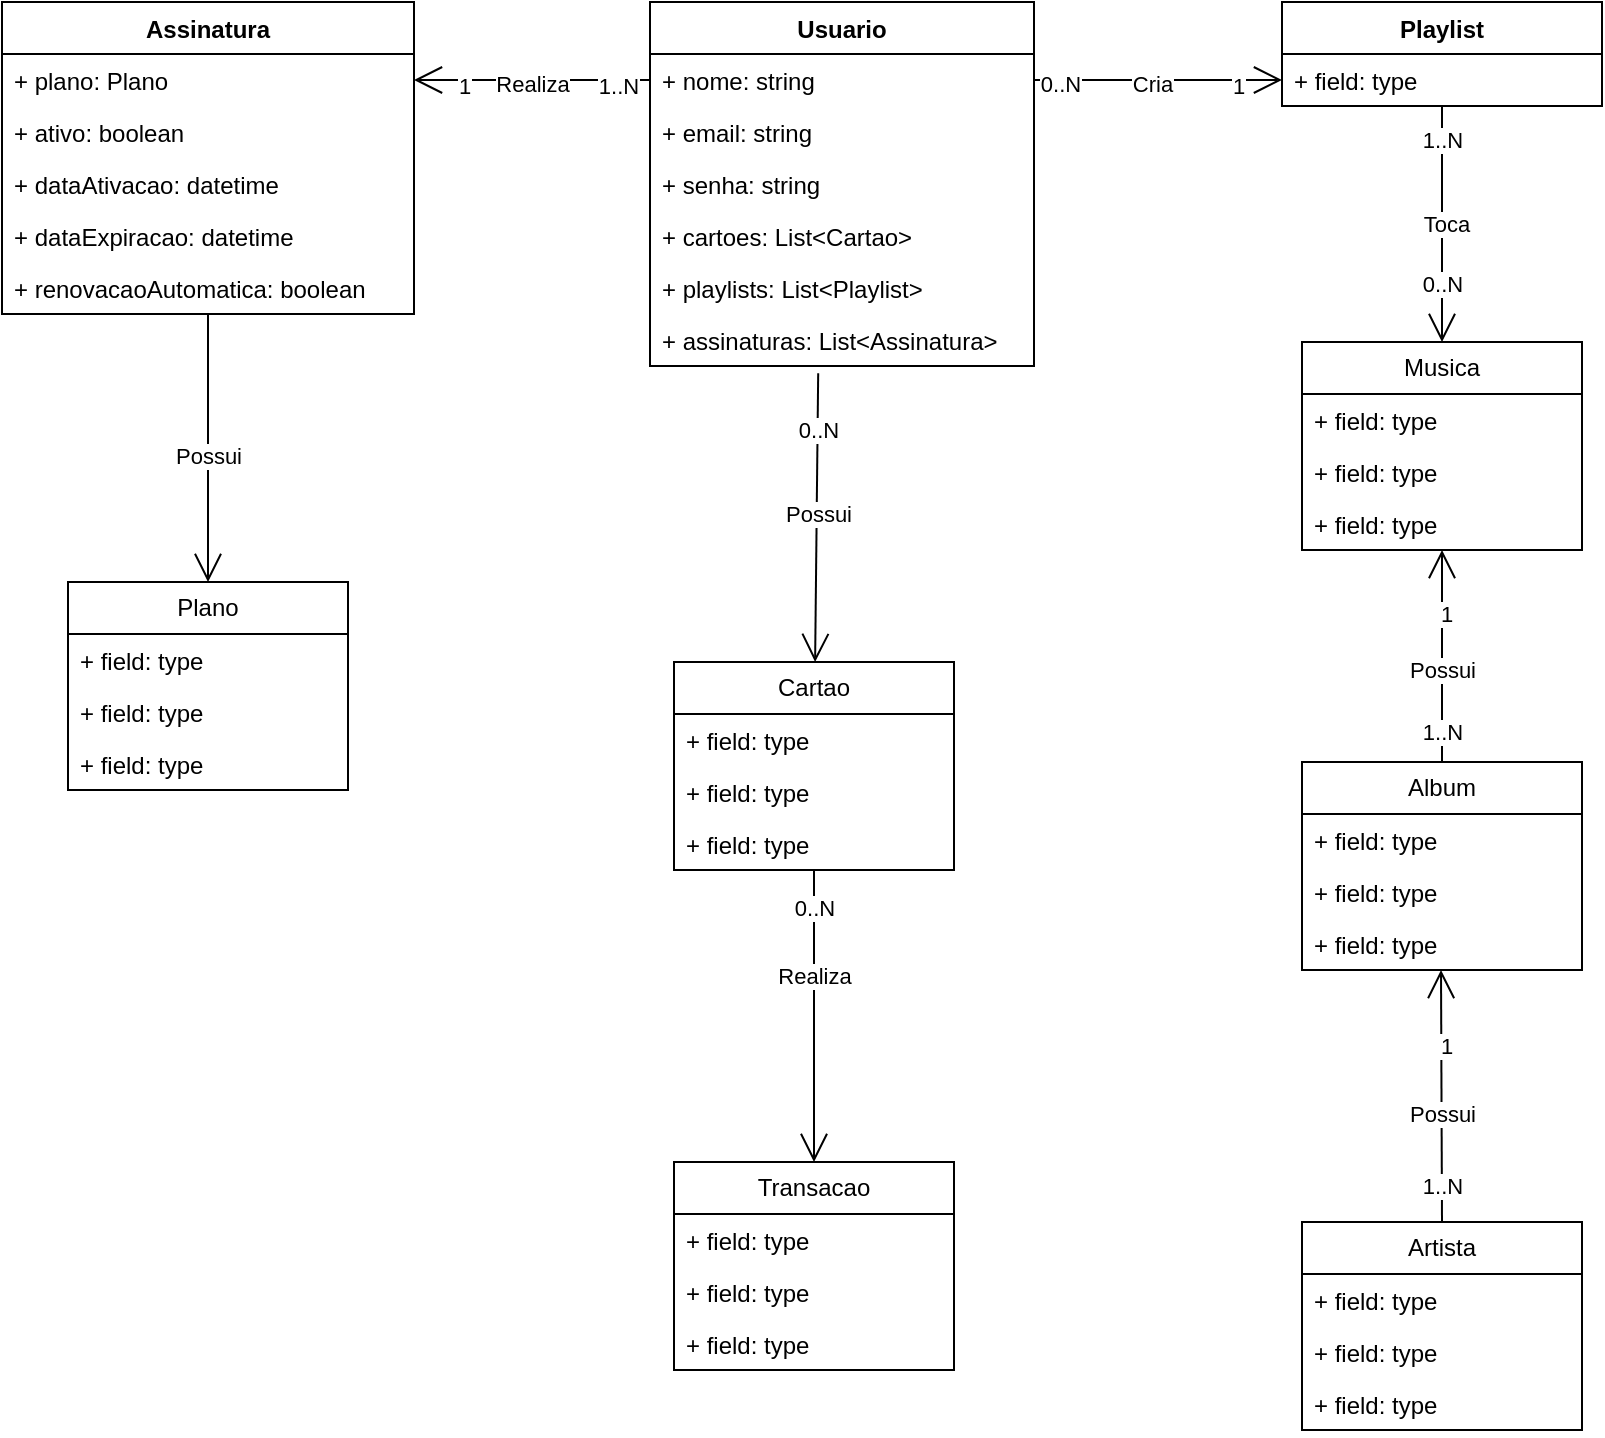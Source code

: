 <mxfile version="22.1.2" type="device">
  <diagram id="C5RBs43oDa-KdzZeNtuy" name="Page-1">
    <mxGraphModel dx="1050" dy="621" grid="1" gridSize="10" guides="1" tooltips="1" connect="1" arrows="1" fold="1" page="1" pageScale="1" pageWidth="827" pageHeight="1169" math="0" shadow="0">
      <root>
        <mxCell id="WIyWlLk6GJQsqaUBKTNV-0" />
        <mxCell id="WIyWlLk6GJQsqaUBKTNV-1" parent="WIyWlLk6GJQsqaUBKTNV-0" />
        <mxCell id="dGO_XDU8RdX9uPXasSDS-13" value="Assinatura" style="swimlane;fontStyle=1;align=center;verticalAlign=top;childLayout=stackLayout;horizontal=1;startSize=26;horizontalStack=0;resizeParent=1;resizeParentMax=0;resizeLast=0;collapsible=1;marginBottom=0;whiteSpace=wrap;html=1;" parent="WIyWlLk6GJQsqaUBKTNV-1" vertex="1">
          <mxGeometry x="14" y="120" width="206" height="156" as="geometry" />
        </mxCell>
        <mxCell id="dGO_XDU8RdX9uPXasSDS-14" value="+ plano: Plano" style="text;strokeColor=none;fillColor=none;align=left;verticalAlign=top;spacingLeft=4;spacingRight=4;overflow=hidden;rotatable=0;points=[[0,0.5],[1,0.5]];portConstraint=eastwest;whiteSpace=wrap;html=1;" parent="dGO_XDU8RdX9uPXasSDS-13" vertex="1">
          <mxGeometry y="26" width="206" height="26" as="geometry" />
        </mxCell>
        <mxCell id="KkhP8K5c669p2bQ_fQe6-0" value="+ ativo: boolean" style="text;strokeColor=none;fillColor=none;align=left;verticalAlign=top;spacingLeft=4;spacingRight=4;overflow=hidden;rotatable=0;points=[[0,0.5],[1,0.5]];portConstraint=eastwest;whiteSpace=wrap;html=1;" vertex="1" parent="dGO_XDU8RdX9uPXasSDS-13">
          <mxGeometry y="52" width="206" height="26" as="geometry" />
        </mxCell>
        <mxCell id="KkhP8K5c669p2bQ_fQe6-1" value="+ dataAtivacao: datetime" style="text;strokeColor=none;fillColor=none;align=left;verticalAlign=top;spacingLeft=4;spacingRight=4;overflow=hidden;rotatable=0;points=[[0,0.5],[1,0.5]];portConstraint=eastwest;whiteSpace=wrap;html=1;" vertex="1" parent="dGO_XDU8RdX9uPXasSDS-13">
          <mxGeometry y="78" width="206" height="26" as="geometry" />
        </mxCell>
        <mxCell id="KkhP8K5c669p2bQ_fQe6-2" value="+ dataExpiracao: datetime" style="text;strokeColor=none;fillColor=none;align=left;verticalAlign=top;spacingLeft=4;spacingRight=4;overflow=hidden;rotatable=0;points=[[0,0.5],[1,0.5]];portConstraint=eastwest;whiteSpace=wrap;html=1;" vertex="1" parent="dGO_XDU8RdX9uPXasSDS-13">
          <mxGeometry y="104" width="206" height="26" as="geometry" />
        </mxCell>
        <mxCell id="KkhP8K5c669p2bQ_fQe6-3" value="+ renovacaoAutomatica: boolean" style="text;strokeColor=none;fillColor=none;align=left;verticalAlign=top;spacingLeft=4;spacingRight=4;overflow=hidden;rotatable=0;points=[[0,0.5],[1,0.5]];portConstraint=eastwest;whiteSpace=wrap;html=1;" vertex="1" parent="dGO_XDU8RdX9uPXasSDS-13">
          <mxGeometry y="130" width="206" height="26" as="geometry" />
        </mxCell>
        <mxCell id="dGO_XDU8RdX9uPXasSDS-17" value="Usuario" style="swimlane;fontStyle=1;align=center;verticalAlign=top;childLayout=stackLayout;horizontal=1;startSize=26;horizontalStack=0;resizeParent=1;resizeParentMax=0;resizeLast=0;collapsible=1;marginBottom=0;whiteSpace=wrap;html=1;" parent="WIyWlLk6GJQsqaUBKTNV-1" vertex="1">
          <mxGeometry x="338" y="120" width="192" height="182" as="geometry" />
        </mxCell>
        <mxCell id="dGO_XDU8RdX9uPXasSDS-18" value="+ nome: string" style="text;strokeColor=none;fillColor=none;align=left;verticalAlign=top;spacingLeft=4;spacingRight=4;overflow=hidden;rotatable=0;points=[[0,0.5],[1,0.5]];portConstraint=eastwest;whiteSpace=wrap;html=1;" parent="dGO_XDU8RdX9uPXasSDS-17" vertex="1">
          <mxGeometry y="26" width="192" height="26" as="geometry" />
        </mxCell>
        <mxCell id="dGO_XDU8RdX9uPXasSDS-97" value="+ email: string" style="text;strokeColor=none;fillColor=none;align=left;verticalAlign=top;spacingLeft=4;spacingRight=4;overflow=hidden;rotatable=0;points=[[0,0.5],[1,0.5]];portConstraint=eastwest;whiteSpace=wrap;html=1;" parent="dGO_XDU8RdX9uPXasSDS-17" vertex="1">
          <mxGeometry y="52" width="192" height="26" as="geometry" />
        </mxCell>
        <mxCell id="dGO_XDU8RdX9uPXasSDS-98" value="+ senha: string" style="text;strokeColor=none;fillColor=none;align=left;verticalAlign=top;spacingLeft=4;spacingRight=4;overflow=hidden;rotatable=0;points=[[0,0.5],[1,0.5]];portConstraint=eastwest;whiteSpace=wrap;html=1;" parent="dGO_XDU8RdX9uPXasSDS-17" vertex="1">
          <mxGeometry y="78" width="192" height="26" as="geometry" />
        </mxCell>
        <mxCell id="dGO_XDU8RdX9uPXasSDS-99" value="+ cartoes: List&amp;lt;Cartao&amp;gt;" style="text;strokeColor=none;fillColor=none;align=left;verticalAlign=top;spacingLeft=4;spacingRight=4;overflow=hidden;rotatable=0;points=[[0,0.5],[1,0.5]];portConstraint=eastwest;whiteSpace=wrap;html=1;" parent="dGO_XDU8RdX9uPXasSDS-17" vertex="1">
          <mxGeometry y="104" width="192" height="26" as="geometry" />
        </mxCell>
        <mxCell id="dGO_XDU8RdX9uPXasSDS-100" value="+ playlists: List&amp;lt;Playlist&amp;gt;" style="text;strokeColor=none;fillColor=none;align=left;verticalAlign=top;spacingLeft=4;spacingRight=4;overflow=hidden;rotatable=0;points=[[0,0.5],[1,0.5]];portConstraint=eastwest;whiteSpace=wrap;html=1;" parent="dGO_XDU8RdX9uPXasSDS-17" vertex="1">
          <mxGeometry y="130" width="192" height="26" as="geometry" />
        </mxCell>
        <mxCell id="dGO_XDU8RdX9uPXasSDS-101" value="+ assinaturas: List&amp;lt;Assinatura&amp;gt;" style="text;strokeColor=none;fillColor=none;align=left;verticalAlign=top;spacingLeft=4;spacingRight=4;overflow=hidden;rotatable=0;points=[[0,0.5],[1,0.5]];portConstraint=eastwest;whiteSpace=wrap;html=1;" parent="dGO_XDU8RdX9uPXasSDS-17" vertex="1">
          <mxGeometry y="156" width="192" height="26" as="geometry" />
        </mxCell>
        <mxCell id="dGO_XDU8RdX9uPXasSDS-21" value="Playlist" style="swimlane;fontStyle=1;align=center;verticalAlign=top;childLayout=stackLayout;horizontal=1;startSize=26;horizontalStack=0;resizeParent=1;resizeParentMax=0;resizeLast=0;collapsible=1;marginBottom=0;whiteSpace=wrap;html=1;" parent="WIyWlLk6GJQsqaUBKTNV-1" vertex="1">
          <mxGeometry x="654" y="120" width="160" height="52" as="geometry" />
        </mxCell>
        <mxCell id="dGO_XDU8RdX9uPXasSDS-22" value="+ field: type" style="text;strokeColor=none;fillColor=none;align=left;verticalAlign=top;spacingLeft=4;spacingRight=4;overflow=hidden;rotatable=0;points=[[0,0.5],[1,0.5]];portConstraint=eastwest;whiteSpace=wrap;html=1;" parent="dGO_XDU8RdX9uPXasSDS-21" vertex="1">
          <mxGeometry y="26" width="160" height="26" as="geometry" />
        </mxCell>
        <mxCell id="dGO_XDU8RdX9uPXasSDS-32" value="" style="endArrow=open;endFill=1;endSize=12;html=1;rounded=0;entryX=0;entryY=0.5;entryDx=0;entryDy=0;" parent="WIyWlLk6GJQsqaUBKTNV-1" source="dGO_XDU8RdX9uPXasSDS-18" target="dGO_XDU8RdX9uPXasSDS-22" edge="1">
          <mxGeometry width="160" relative="1" as="geometry">
            <mxPoint x="504" y="159" as="sourcePoint" />
            <mxPoint x="654" y="163" as="targetPoint" />
          </mxGeometry>
        </mxCell>
        <mxCell id="dGO_XDU8RdX9uPXasSDS-33" value="Cria" style="edgeLabel;html=1;align=center;verticalAlign=middle;resizable=0;points=[];" parent="dGO_XDU8RdX9uPXasSDS-32" vertex="1" connectable="0">
          <mxGeometry x="-0.048" y="-2" relative="1" as="geometry">
            <mxPoint as="offset" />
          </mxGeometry>
        </mxCell>
        <mxCell id="dGO_XDU8RdX9uPXasSDS-34" value="0..N" style="edgeLabel;html=1;align=center;verticalAlign=middle;resizable=0;points=[];" parent="dGO_XDU8RdX9uPXasSDS-32" vertex="1" connectable="0">
          <mxGeometry x="-0.794" y="-2" relative="1" as="geometry">
            <mxPoint as="offset" />
          </mxGeometry>
        </mxCell>
        <mxCell id="dGO_XDU8RdX9uPXasSDS-35" value="1" style="edgeLabel;html=1;align=center;verticalAlign=middle;resizable=0;points=[];" parent="dGO_XDU8RdX9uPXasSDS-32" vertex="1" connectable="0">
          <mxGeometry x="0.635" y="-3" relative="1" as="geometry">
            <mxPoint as="offset" />
          </mxGeometry>
        </mxCell>
        <mxCell id="dGO_XDU8RdX9uPXasSDS-36" value="" style="endArrow=open;endFill=1;endSize=12;html=1;rounded=0;entryX=1;entryY=0.5;entryDx=0;entryDy=0;exitX=0;exitY=0.5;exitDx=0;exitDy=0;" parent="WIyWlLk6GJQsqaUBKTNV-1" source="dGO_XDU8RdX9uPXasSDS-18" target="dGO_XDU8RdX9uPXasSDS-14" edge="1">
          <mxGeometry width="160" relative="1" as="geometry">
            <mxPoint x="534" y="108" as="sourcePoint" />
            <mxPoint x="694" y="108" as="targetPoint" />
          </mxGeometry>
        </mxCell>
        <mxCell id="dGO_XDU8RdX9uPXasSDS-37" value="Realiza" style="edgeLabel;html=1;align=center;verticalAlign=middle;resizable=0;points=[];" parent="dGO_XDU8RdX9uPXasSDS-36" vertex="1" connectable="0">
          <mxGeometry x="0.012" y="2" relative="1" as="geometry">
            <mxPoint as="offset" />
          </mxGeometry>
        </mxCell>
        <mxCell id="dGO_XDU8RdX9uPXasSDS-40" value="1..N" style="edgeLabel;html=1;align=center;verticalAlign=middle;resizable=0;points=[];" parent="dGO_XDU8RdX9uPXasSDS-36" vertex="1" connectable="0">
          <mxGeometry x="-0.72" y="3" relative="1" as="geometry">
            <mxPoint as="offset" />
          </mxGeometry>
        </mxCell>
        <mxCell id="dGO_XDU8RdX9uPXasSDS-43" value="1" style="edgeLabel;html=1;align=center;verticalAlign=middle;resizable=0;points=[];" parent="dGO_XDU8RdX9uPXasSDS-36" vertex="1" connectable="0">
          <mxGeometry x="0.585" y="3" relative="1" as="geometry">
            <mxPoint as="offset" />
          </mxGeometry>
        </mxCell>
        <mxCell id="dGO_XDU8RdX9uPXasSDS-48" value="Musica" style="swimlane;fontStyle=0;childLayout=stackLayout;horizontal=1;startSize=26;fillColor=none;horizontalStack=0;resizeParent=1;resizeParentMax=0;resizeLast=0;collapsible=1;marginBottom=0;whiteSpace=wrap;html=1;" parent="WIyWlLk6GJQsqaUBKTNV-1" vertex="1">
          <mxGeometry x="664" y="290" width="140" height="104" as="geometry" />
        </mxCell>
        <mxCell id="dGO_XDU8RdX9uPXasSDS-49" value="+ field: type" style="text;strokeColor=none;fillColor=none;align=left;verticalAlign=top;spacingLeft=4;spacingRight=4;overflow=hidden;rotatable=0;points=[[0,0.5],[1,0.5]];portConstraint=eastwest;whiteSpace=wrap;html=1;" parent="dGO_XDU8RdX9uPXasSDS-48" vertex="1">
          <mxGeometry y="26" width="140" height="26" as="geometry" />
        </mxCell>
        <mxCell id="dGO_XDU8RdX9uPXasSDS-50" value="+ field: type" style="text;strokeColor=none;fillColor=none;align=left;verticalAlign=top;spacingLeft=4;spacingRight=4;overflow=hidden;rotatable=0;points=[[0,0.5],[1,0.5]];portConstraint=eastwest;whiteSpace=wrap;html=1;" parent="dGO_XDU8RdX9uPXasSDS-48" vertex="1">
          <mxGeometry y="52" width="140" height="26" as="geometry" />
        </mxCell>
        <mxCell id="dGO_XDU8RdX9uPXasSDS-51" value="+ field: type" style="text;strokeColor=none;fillColor=none;align=left;verticalAlign=top;spacingLeft=4;spacingRight=4;overflow=hidden;rotatable=0;points=[[0,0.5],[1,0.5]];portConstraint=eastwest;whiteSpace=wrap;html=1;" parent="dGO_XDU8RdX9uPXasSDS-48" vertex="1">
          <mxGeometry y="78" width="140" height="26" as="geometry" />
        </mxCell>
        <mxCell id="dGO_XDU8RdX9uPXasSDS-52" value="" style="endArrow=open;endFill=1;endSize=12;html=1;rounded=0;" parent="WIyWlLk6GJQsqaUBKTNV-1" source="dGO_XDU8RdX9uPXasSDS-22" target="dGO_XDU8RdX9uPXasSDS-48" edge="1">
          <mxGeometry width="160" relative="1" as="geometry">
            <mxPoint x="530" y="330" as="sourcePoint" />
            <mxPoint x="690" y="330" as="targetPoint" />
          </mxGeometry>
        </mxCell>
        <mxCell id="dGO_XDU8RdX9uPXasSDS-53" value="Toca" style="edgeLabel;html=1;align=center;verticalAlign=middle;resizable=0;points=[];" parent="dGO_XDU8RdX9uPXasSDS-52" vertex="1" connectable="0">
          <mxGeometry y="2" relative="1" as="geometry">
            <mxPoint as="offset" />
          </mxGeometry>
        </mxCell>
        <mxCell id="dGO_XDU8RdX9uPXasSDS-54" value="1..N" style="edgeLabel;html=1;align=center;verticalAlign=middle;resizable=0;points=[];" parent="dGO_XDU8RdX9uPXasSDS-52" vertex="1" connectable="0">
          <mxGeometry x="-0.712" relative="1" as="geometry">
            <mxPoint as="offset" />
          </mxGeometry>
        </mxCell>
        <mxCell id="dGO_XDU8RdX9uPXasSDS-55" value="0..N" style="edgeLabel;html=1;align=center;verticalAlign=middle;resizable=0;points=[];" parent="dGO_XDU8RdX9uPXasSDS-52" vertex="1" connectable="0">
          <mxGeometry x="0.508" relative="1" as="geometry">
            <mxPoint as="offset" />
          </mxGeometry>
        </mxCell>
        <mxCell id="dGO_XDU8RdX9uPXasSDS-56" value="Plano" style="swimlane;fontStyle=0;childLayout=stackLayout;horizontal=1;startSize=26;fillColor=none;horizontalStack=0;resizeParent=1;resizeParentMax=0;resizeLast=0;collapsible=1;marginBottom=0;whiteSpace=wrap;html=1;" parent="WIyWlLk6GJQsqaUBKTNV-1" vertex="1">
          <mxGeometry x="47" y="410" width="140" height="104" as="geometry" />
        </mxCell>
        <mxCell id="dGO_XDU8RdX9uPXasSDS-57" value="+ field: type" style="text;strokeColor=none;fillColor=none;align=left;verticalAlign=top;spacingLeft=4;spacingRight=4;overflow=hidden;rotatable=0;points=[[0,0.5],[1,0.5]];portConstraint=eastwest;whiteSpace=wrap;html=1;" parent="dGO_XDU8RdX9uPXasSDS-56" vertex="1">
          <mxGeometry y="26" width="140" height="26" as="geometry" />
        </mxCell>
        <mxCell id="dGO_XDU8RdX9uPXasSDS-58" value="+ field: type" style="text;strokeColor=none;fillColor=none;align=left;verticalAlign=top;spacingLeft=4;spacingRight=4;overflow=hidden;rotatable=0;points=[[0,0.5],[1,0.5]];portConstraint=eastwest;whiteSpace=wrap;html=1;" parent="dGO_XDU8RdX9uPXasSDS-56" vertex="1">
          <mxGeometry y="52" width="140" height="26" as="geometry" />
        </mxCell>
        <mxCell id="dGO_XDU8RdX9uPXasSDS-59" value="+ field: type" style="text;strokeColor=none;fillColor=none;align=left;verticalAlign=top;spacingLeft=4;spacingRight=4;overflow=hidden;rotatable=0;points=[[0,0.5],[1,0.5]];portConstraint=eastwest;whiteSpace=wrap;html=1;" parent="dGO_XDU8RdX9uPXasSDS-56" vertex="1">
          <mxGeometry y="78" width="140" height="26" as="geometry" />
        </mxCell>
        <mxCell id="dGO_XDU8RdX9uPXasSDS-60" value="" style="endArrow=open;endFill=1;endSize=12;html=1;rounded=0;entryX=0.5;entryY=0;entryDx=0;entryDy=0;entryPerimeter=0;" parent="WIyWlLk6GJQsqaUBKTNV-1" source="KkhP8K5c669p2bQ_fQe6-3" target="dGO_XDU8RdX9uPXasSDS-56" edge="1">
          <mxGeometry width="160" relative="1" as="geometry">
            <mxPoint x="110" y="280" as="sourcePoint" />
            <mxPoint x="690" y="330" as="targetPoint" />
          </mxGeometry>
        </mxCell>
        <mxCell id="dGO_XDU8RdX9uPXasSDS-95" value="Possui" style="edgeLabel;html=1;align=center;verticalAlign=middle;resizable=0;points=[];" parent="dGO_XDU8RdX9uPXasSDS-60" vertex="1" connectable="0">
          <mxGeometry x="0.06" relative="1" as="geometry">
            <mxPoint as="offset" />
          </mxGeometry>
        </mxCell>
        <mxCell id="dGO_XDU8RdX9uPXasSDS-62" value="Cartao" style="swimlane;fontStyle=0;childLayout=stackLayout;horizontal=1;startSize=26;fillColor=none;horizontalStack=0;resizeParent=1;resizeParentMax=0;resizeLast=0;collapsible=1;marginBottom=0;whiteSpace=wrap;html=1;" parent="WIyWlLk6GJQsqaUBKTNV-1" vertex="1">
          <mxGeometry x="350" y="450" width="140" height="104" as="geometry" />
        </mxCell>
        <mxCell id="dGO_XDU8RdX9uPXasSDS-63" value="+ field: type" style="text;strokeColor=none;fillColor=none;align=left;verticalAlign=top;spacingLeft=4;spacingRight=4;overflow=hidden;rotatable=0;points=[[0,0.5],[1,0.5]];portConstraint=eastwest;whiteSpace=wrap;html=1;" parent="dGO_XDU8RdX9uPXasSDS-62" vertex="1">
          <mxGeometry y="26" width="140" height="26" as="geometry" />
        </mxCell>
        <mxCell id="dGO_XDU8RdX9uPXasSDS-64" value="+ field: type" style="text;strokeColor=none;fillColor=none;align=left;verticalAlign=top;spacingLeft=4;spacingRight=4;overflow=hidden;rotatable=0;points=[[0,0.5],[1,0.5]];portConstraint=eastwest;whiteSpace=wrap;html=1;" parent="dGO_XDU8RdX9uPXasSDS-62" vertex="1">
          <mxGeometry y="52" width="140" height="26" as="geometry" />
        </mxCell>
        <mxCell id="dGO_XDU8RdX9uPXasSDS-65" value="+ field: type" style="text;strokeColor=none;fillColor=none;align=left;verticalAlign=top;spacingLeft=4;spacingRight=4;overflow=hidden;rotatable=0;points=[[0,0.5],[1,0.5]];portConstraint=eastwest;whiteSpace=wrap;html=1;" parent="dGO_XDU8RdX9uPXasSDS-62" vertex="1">
          <mxGeometry y="78" width="140" height="26" as="geometry" />
        </mxCell>
        <mxCell id="dGO_XDU8RdX9uPXasSDS-66" value="Transacao" style="swimlane;fontStyle=0;childLayout=stackLayout;horizontal=1;startSize=26;fillColor=none;horizontalStack=0;resizeParent=1;resizeParentMax=0;resizeLast=0;collapsible=1;marginBottom=0;whiteSpace=wrap;html=1;" parent="WIyWlLk6GJQsqaUBKTNV-1" vertex="1">
          <mxGeometry x="350" y="700" width="140" height="104" as="geometry" />
        </mxCell>
        <mxCell id="dGO_XDU8RdX9uPXasSDS-67" value="+ field: type" style="text;strokeColor=none;fillColor=none;align=left;verticalAlign=top;spacingLeft=4;spacingRight=4;overflow=hidden;rotatable=0;points=[[0,0.5],[1,0.5]];portConstraint=eastwest;whiteSpace=wrap;html=1;" parent="dGO_XDU8RdX9uPXasSDS-66" vertex="1">
          <mxGeometry y="26" width="140" height="26" as="geometry" />
        </mxCell>
        <mxCell id="dGO_XDU8RdX9uPXasSDS-68" value="+ field: type" style="text;strokeColor=none;fillColor=none;align=left;verticalAlign=top;spacingLeft=4;spacingRight=4;overflow=hidden;rotatable=0;points=[[0,0.5],[1,0.5]];portConstraint=eastwest;whiteSpace=wrap;html=1;" parent="dGO_XDU8RdX9uPXasSDS-66" vertex="1">
          <mxGeometry y="52" width="140" height="26" as="geometry" />
        </mxCell>
        <mxCell id="dGO_XDU8RdX9uPXasSDS-69" value="+ field: type" style="text;strokeColor=none;fillColor=none;align=left;verticalAlign=top;spacingLeft=4;spacingRight=4;overflow=hidden;rotatable=0;points=[[0,0.5],[1,0.5]];portConstraint=eastwest;whiteSpace=wrap;html=1;" parent="dGO_XDU8RdX9uPXasSDS-66" vertex="1">
          <mxGeometry y="78" width="140" height="26" as="geometry" />
        </mxCell>
        <mxCell id="dGO_XDU8RdX9uPXasSDS-70" value="" style="endArrow=open;endFill=1;endSize=12;html=1;rounded=0;exitX=0.438;exitY=1.138;exitDx=0;exitDy=0;exitPerimeter=0;" parent="WIyWlLk6GJQsqaUBKTNV-1" source="dGO_XDU8RdX9uPXasSDS-101" target="dGO_XDU8RdX9uPXasSDS-62" edge="1">
          <mxGeometry width="160" relative="1" as="geometry">
            <mxPoint x="420" y="280" as="sourcePoint" />
            <mxPoint x="500" y="320" as="targetPoint" />
          </mxGeometry>
        </mxCell>
        <mxCell id="dGO_XDU8RdX9uPXasSDS-73" value="Possui" style="edgeLabel;html=1;align=center;verticalAlign=middle;resizable=0;points=[];" parent="dGO_XDU8RdX9uPXasSDS-70" vertex="1" connectable="0">
          <mxGeometry x="-0.024" relative="1" as="geometry">
            <mxPoint as="offset" />
          </mxGeometry>
        </mxCell>
        <mxCell id="dGO_XDU8RdX9uPXasSDS-74" value="0..N" style="edgeLabel;html=1;align=center;verticalAlign=middle;resizable=0;points=[];" parent="dGO_XDU8RdX9uPXasSDS-70" vertex="1" connectable="0">
          <mxGeometry x="-0.613" relative="1" as="geometry">
            <mxPoint as="offset" />
          </mxGeometry>
        </mxCell>
        <mxCell id="dGO_XDU8RdX9uPXasSDS-75" value="" style="endArrow=open;endFill=1;endSize=12;html=1;rounded=0;entryX=0.5;entryY=0;entryDx=0;entryDy=0;" parent="WIyWlLk6GJQsqaUBKTNV-1" source="dGO_XDU8RdX9uPXasSDS-65" target="dGO_XDU8RdX9uPXasSDS-66" edge="1">
          <mxGeometry width="160" relative="1" as="geometry">
            <mxPoint x="340" y="320" as="sourcePoint" />
            <mxPoint x="500" y="320" as="targetPoint" />
          </mxGeometry>
        </mxCell>
        <mxCell id="dGO_XDU8RdX9uPXasSDS-76" value="Realiza" style="edgeLabel;html=1;align=center;verticalAlign=middle;resizable=0;points=[];" parent="dGO_XDU8RdX9uPXasSDS-75" vertex="1" connectable="0">
          <mxGeometry x="-0.284" relative="1" as="geometry">
            <mxPoint as="offset" />
          </mxGeometry>
        </mxCell>
        <mxCell id="dGO_XDU8RdX9uPXasSDS-77" value="0..N" style="edgeLabel;html=1;align=center;verticalAlign=middle;resizable=0;points=[];" parent="dGO_XDU8RdX9uPXasSDS-75" vertex="1" connectable="0">
          <mxGeometry x="-0.75" relative="1" as="geometry">
            <mxPoint as="offset" />
          </mxGeometry>
        </mxCell>
        <mxCell id="dGO_XDU8RdX9uPXasSDS-78" value="Album" style="swimlane;fontStyle=0;childLayout=stackLayout;horizontal=1;startSize=26;fillColor=none;horizontalStack=0;resizeParent=1;resizeParentMax=0;resizeLast=0;collapsible=1;marginBottom=0;whiteSpace=wrap;html=1;" parent="WIyWlLk6GJQsqaUBKTNV-1" vertex="1">
          <mxGeometry x="664" y="500" width="140" height="104" as="geometry" />
        </mxCell>
        <mxCell id="dGO_XDU8RdX9uPXasSDS-79" value="+ field: type" style="text;strokeColor=none;fillColor=none;align=left;verticalAlign=top;spacingLeft=4;spacingRight=4;overflow=hidden;rotatable=0;points=[[0,0.5],[1,0.5]];portConstraint=eastwest;whiteSpace=wrap;html=1;" parent="dGO_XDU8RdX9uPXasSDS-78" vertex="1">
          <mxGeometry y="26" width="140" height="26" as="geometry" />
        </mxCell>
        <mxCell id="dGO_XDU8RdX9uPXasSDS-80" value="+ field: type" style="text;strokeColor=none;fillColor=none;align=left;verticalAlign=top;spacingLeft=4;spacingRight=4;overflow=hidden;rotatable=0;points=[[0,0.5],[1,0.5]];portConstraint=eastwest;whiteSpace=wrap;html=1;" parent="dGO_XDU8RdX9uPXasSDS-78" vertex="1">
          <mxGeometry y="52" width="140" height="26" as="geometry" />
        </mxCell>
        <mxCell id="dGO_XDU8RdX9uPXasSDS-81" value="+ field: type" style="text;strokeColor=none;fillColor=none;align=left;verticalAlign=top;spacingLeft=4;spacingRight=4;overflow=hidden;rotatable=0;points=[[0,0.5],[1,0.5]];portConstraint=eastwest;whiteSpace=wrap;html=1;" parent="dGO_XDU8RdX9uPXasSDS-78" vertex="1">
          <mxGeometry y="78" width="140" height="26" as="geometry" />
        </mxCell>
        <mxCell id="dGO_XDU8RdX9uPXasSDS-82" value="Artista" style="swimlane;fontStyle=0;childLayout=stackLayout;horizontal=1;startSize=26;fillColor=none;horizontalStack=0;resizeParent=1;resizeParentMax=0;resizeLast=0;collapsible=1;marginBottom=0;whiteSpace=wrap;html=1;" parent="WIyWlLk6GJQsqaUBKTNV-1" vertex="1">
          <mxGeometry x="664" y="730" width="140" height="104" as="geometry" />
        </mxCell>
        <mxCell id="dGO_XDU8RdX9uPXasSDS-83" value="+ field: type" style="text;strokeColor=none;fillColor=none;align=left;verticalAlign=top;spacingLeft=4;spacingRight=4;overflow=hidden;rotatable=0;points=[[0,0.5],[1,0.5]];portConstraint=eastwest;whiteSpace=wrap;html=1;" parent="dGO_XDU8RdX9uPXasSDS-82" vertex="1">
          <mxGeometry y="26" width="140" height="26" as="geometry" />
        </mxCell>
        <mxCell id="dGO_XDU8RdX9uPXasSDS-84" value="+ field: type" style="text;strokeColor=none;fillColor=none;align=left;verticalAlign=top;spacingLeft=4;spacingRight=4;overflow=hidden;rotatable=0;points=[[0,0.5],[1,0.5]];portConstraint=eastwest;whiteSpace=wrap;html=1;" parent="dGO_XDU8RdX9uPXasSDS-82" vertex="1">
          <mxGeometry y="52" width="140" height="26" as="geometry" />
        </mxCell>
        <mxCell id="dGO_XDU8RdX9uPXasSDS-85" value="+ field: type" style="text;strokeColor=none;fillColor=none;align=left;verticalAlign=top;spacingLeft=4;spacingRight=4;overflow=hidden;rotatable=0;points=[[0,0.5],[1,0.5]];portConstraint=eastwest;whiteSpace=wrap;html=1;" parent="dGO_XDU8RdX9uPXasSDS-82" vertex="1">
          <mxGeometry y="78" width="140" height="26" as="geometry" />
        </mxCell>
        <mxCell id="dGO_XDU8RdX9uPXasSDS-86" value="" style="endArrow=open;endFill=1;endSize=12;html=1;rounded=0;exitX=0.5;exitY=0;exitDx=0;exitDy=0;" parent="WIyWlLk6GJQsqaUBKTNV-1" source="dGO_XDU8RdX9uPXasSDS-78" target="dGO_XDU8RdX9uPXasSDS-51" edge="1">
          <mxGeometry width="160" relative="1" as="geometry">
            <mxPoint x="590" y="420" as="sourcePoint" />
            <mxPoint x="750" y="420" as="targetPoint" />
          </mxGeometry>
        </mxCell>
        <mxCell id="dGO_XDU8RdX9uPXasSDS-88" value="Possui" style="edgeLabel;html=1;align=center;verticalAlign=middle;resizable=0;points=[];" parent="dGO_XDU8RdX9uPXasSDS-86" vertex="1" connectable="0">
          <mxGeometry x="-0.132" relative="1" as="geometry">
            <mxPoint as="offset" />
          </mxGeometry>
        </mxCell>
        <mxCell id="dGO_XDU8RdX9uPXasSDS-89" value="1" style="edgeLabel;html=1;align=center;verticalAlign=middle;resizable=0;points=[];" parent="dGO_XDU8RdX9uPXasSDS-86" vertex="1" connectable="0">
          <mxGeometry x="0.396" y="-2" relative="1" as="geometry">
            <mxPoint as="offset" />
          </mxGeometry>
        </mxCell>
        <mxCell id="dGO_XDU8RdX9uPXasSDS-90" value="1..N" style="edgeLabel;html=1;align=center;verticalAlign=middle;resizable=0;points=[];" parent="dGO_XDU8RdX9uPXasSDS-86" vertex="1" connectable="0">
          <mxGeometry x="-0.717" relative="1" as="geometry">
            <mxPoint as="offset" />
          </mxGeometry>
        </mxCell>
        <mxCell id="dGO_XDU8RdX9uPXasSDS-91" value="" style="endArrow=open;endFill=1;endSize=12;html=1;rounded=0;exitX=0.5;exitY=0;exitDx=0;exitDy=0;" parent="WIyWlLk6GJQsqaUBKTNV-1" source="dGO_XDU8RdX9uPXasSDS-82" edge="1">
          <mxGeometry width="160" relative="1" as="geometry">
            <mxPoint x="733.5" y="710" as="sourcePoint" />
            <mxPoint x="733.5" y="604" as="targetPoint" />
          </mxGeometry>
        </mxCell>
        <mxCell id="dGO_XDU8RdX9uPXasSDS-92" value="Possui" style="edgeLabel;html=1;align=center;verticalAlign=middle;resizable=0;points=[];" parent="dGO_XDU8RdX9uPXasSDS-91" vertex="1" connectable="0">
          <mxGeometry x="-0.132" relative="1" as="geometry">
            <mxPoint as="offset" />
          </mxGeometry>
        </mxCell>
        <mxCell id="dGO_XDU8RdX9uPXasSDS-93" value="1" style="edgeLabel;html=1;align=center;verticalAlign=middle;resizable=0;points=[];" parent="dGO_XDU8RdX9uPXasSDS-91" vertex="1" connectable="0">
          <mxGeometry x="0.396" y="-2" relative="1" as="geometry">
            <mxPoint as="offset" />
          </mxGeometry>
        </mxCell>
        <mxCell id="dGO_XDU8RdX9uPXasSDS-94" value="1..N" style="edgeLabel;html=1;align=center;verticalAlign=middle;resizable=0;points=[];" parent="dGO_XDU8RdX9uPXasSDS-91" vertex="1" connectable="0">
          <mxGeometry x="-0.717" relative="1" as="geometry">
            <mxPoint as="offset" />
          </mxGeometry>
        </mxCell>
      </root>
    </mxGraphModel>
  </diagram>
</mxfile>
